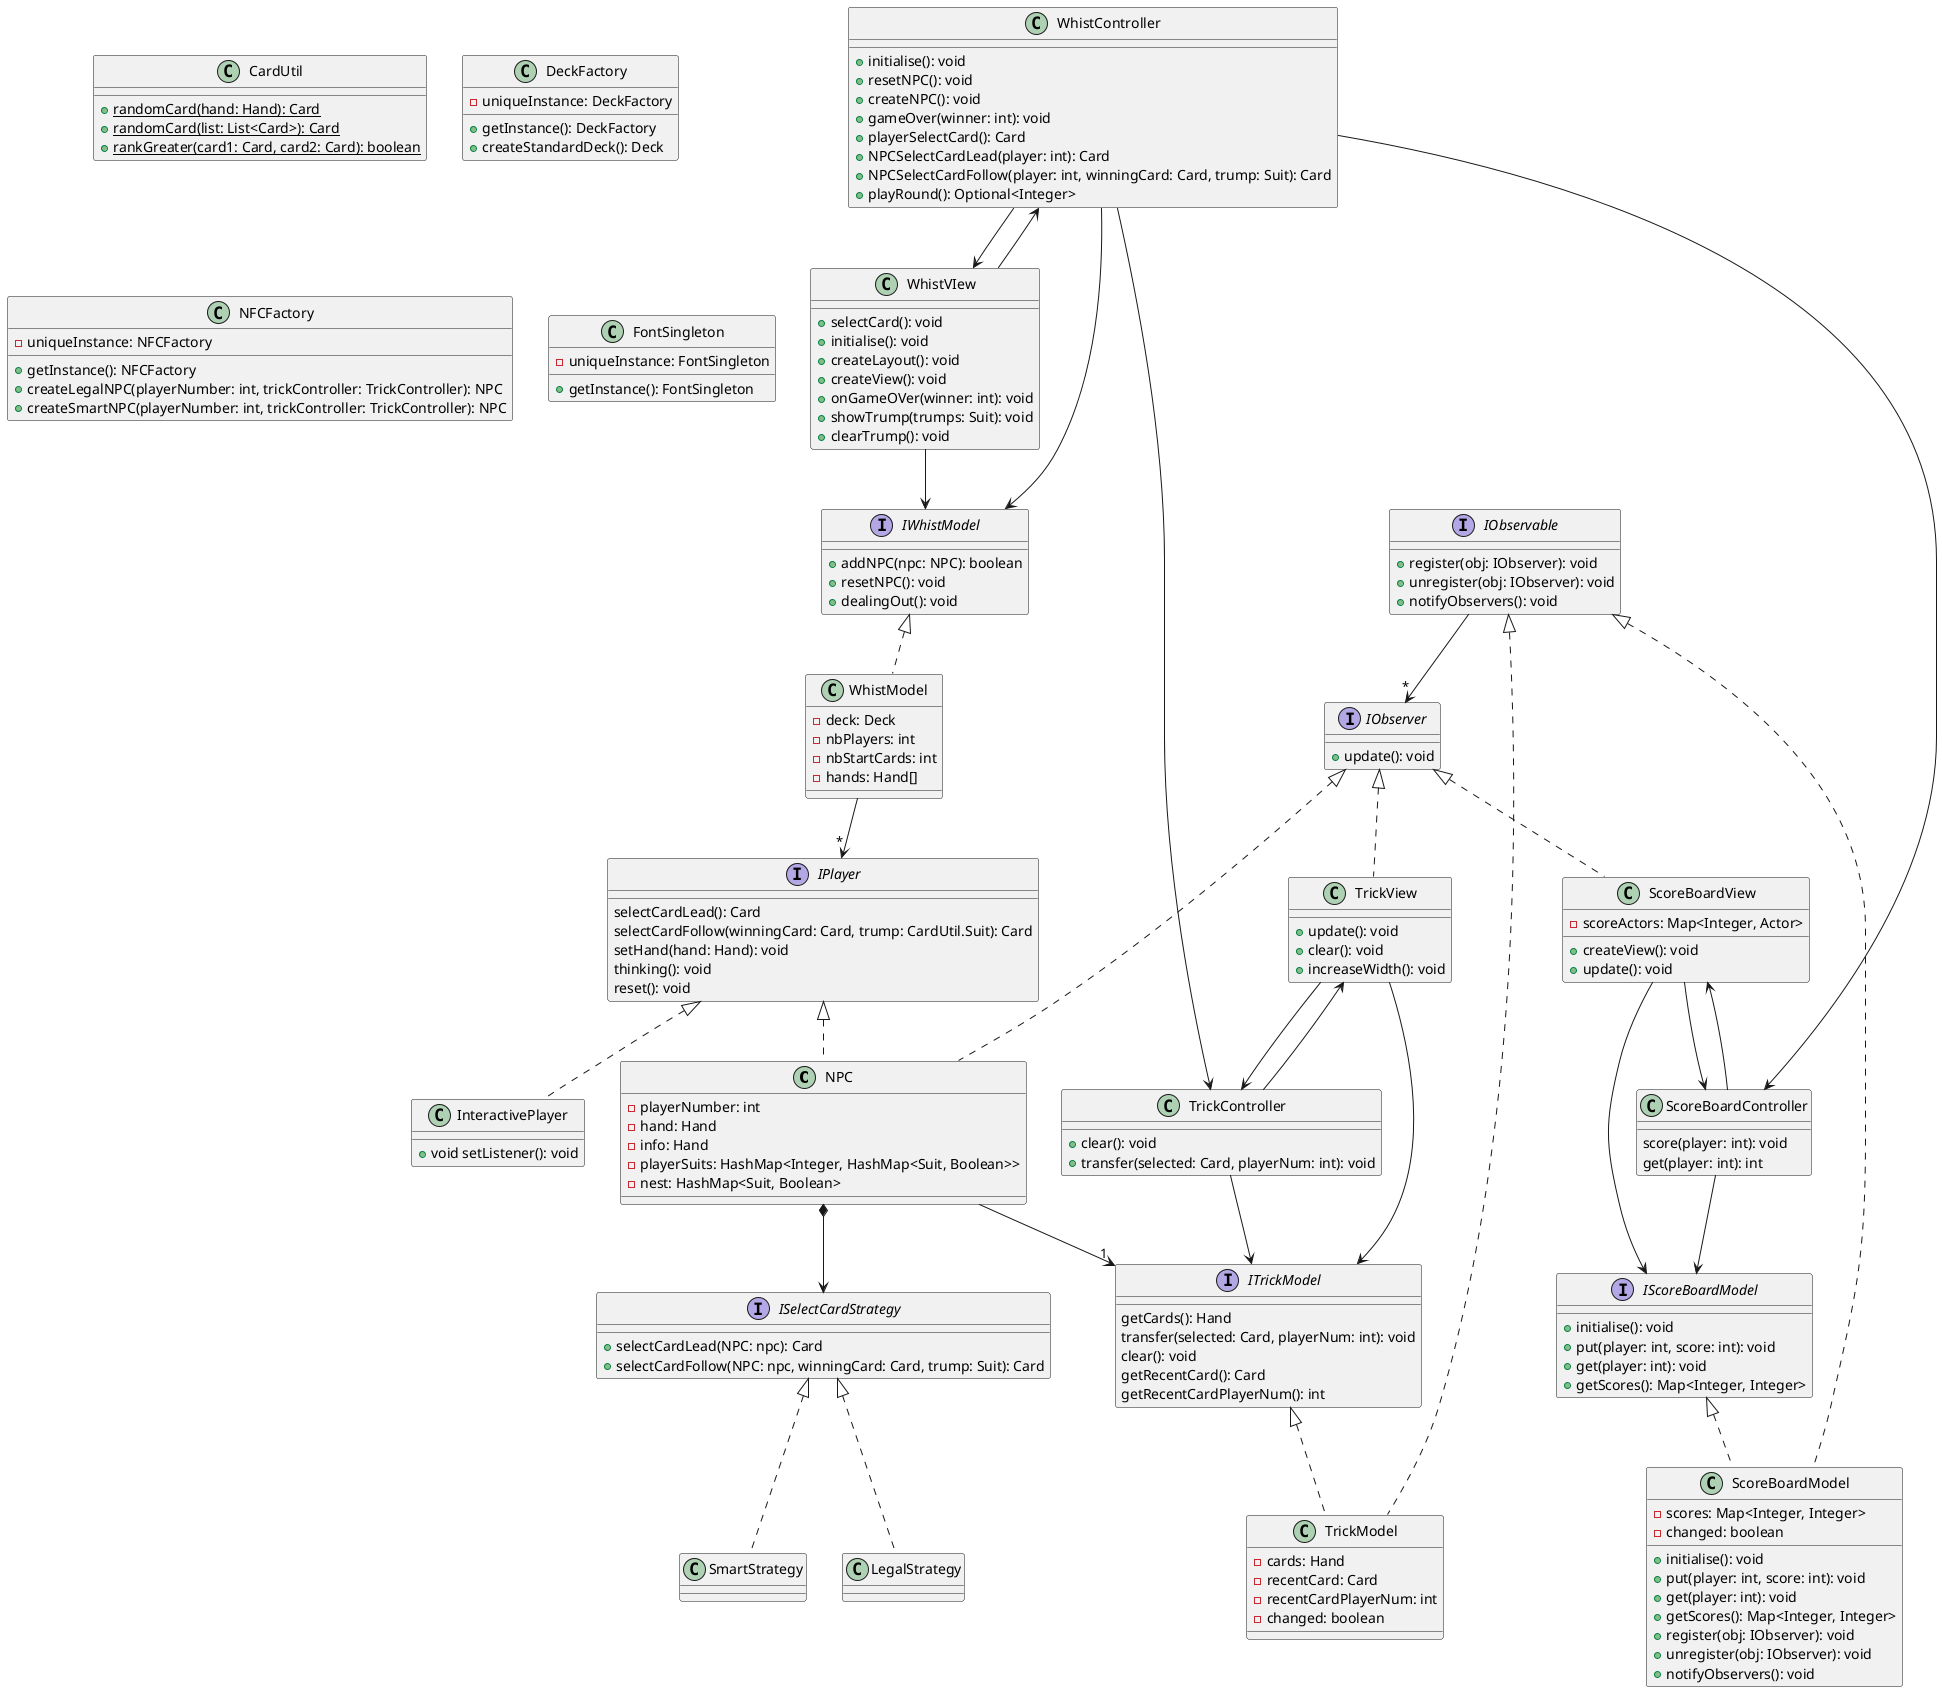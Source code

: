 @startuml

class NPC implements IObserver, IPlayer {
    - playerNumber: int
    - hand: Hand
    - info: Hand
    - playerSuits: HashMap<Integer, HashMap<Suit, Boolean>>
    - nest: HashMap<Suit, Boolean>
}

NPC *--> ISelectCardStrategy
NPC -->"1" ITrickModel

interface ISelectCardStrategy {
    + selectCardLead(NPC: npc): Card
    + selectCardFollow(NPC: npc, winningCard: Card, trump: Suit): Card
}

class SmartStrategy implements ISelectCardStrategy{
'    + selectCardLead(NPC: npc): Card
'    + selectCardFollow(NPC: npc, winningCard: Card, trump: Suit): Card
}

class LegalStrategy implements ISelectCardStrategy{
'    + selectCardLead(NPC: npc): Card
'    + selectCardFollow(NPC: npc, winningCard: Card, trump: Suit): Card
}

interface IObserver {
    + update(): void
}

interface IObservable {
    + register(obj: IObserver): void
    + unregister(obj: IObserver): void
    + notifyObservers(): void
}

interface ITrickModel {
    getCards(): Hand
    transfer(selected: Card, playerNum: int): void
    clear(): void
    getRecentCard(): Card
    getRecentCardPlayerNum(): int
}

class TrickModel implements IObservable, ITrickModel{
    - cards: Hand
    - recentCard: Card
    - recentCardPlayerNum: int
    - changed: boolean
}
IObservable --> "*" IObserver

class TrickView implements IObserver {
    + update(): void
    + clear(): void
    + increaseWidth(): void
}

TrickView --> TrickController
TrickView --> ITrickModel

class TrickController {
   + clear(): void
   + transfer(selected: Card, playerNum: int): void
}

TrickController --> ITrickModel
TrickController --> TrickView

interface IWhistModel{
    + addNPC(npc: NPC): boolean
    + resetNPC(): void
    + dealingOut(): void
}

class WhistModel implements IWhistModel{

    - deck: Deck
    - nbPlayers: int
    - nbStartCards: int
    - hands: Hand[]
}

WhistModel --> "*" IPlayer

class WhistVIew {
    + selectCard(): void
    + initialise(): void
    + createLayout(): void
    + createView(): void
    + onGameOVer(winner: int): void
    + showTrump(trumps: Suit): void
    + clearTrump(): void
}

WhistVIew --> IWhistModel

class WhistController{
    + initialise(): void
    + resetNPC(): void
    + createNPC(): void
    + gameOver(winner: int): void
    + playerSelectCard(): Card
    + NPCSelectCardLead(player: int): Card
    + NPCSelectCardFollow(player: int, winningCard: Card, trump: Suit): Card
    + playRound(): Optional<Integer>
}

WhistController --> IWhistModel
WhistController --> WhistVIew
WhistVIew --> WhistController
WhistController --> TrickController
WhistController --> ScoreBoardController

interface IScoreBoardModel {
    + initialise(): void
    + put(player: int, score: int): void
    + get(player: int): void
    + getScores(): Map<Integer, Integer>
}

class ScoreBoardModel implements IScoreBoardModel, IObservable{
    - scores: Map<Integer, Integer>
    - changed: boolean

    + initialise(): void
    + put(player: int, score: int): void
    + get(player: int): void
    + getScores(): Map<Integer, Integer>
    + register(obj: IObserver): void
    + unregister(obj: IObserver): void
    + notifyObservers(): void

}

class ScoreBoardView implements IObserver{
    - scoreActors: Map<Integer, Actor>

    + createView(): void
    + update(): void
}

ScoreBoardView --> IScoreBoardModel
ScoreBoardView --> ScoreBoardController

class ScoreBoardController {
    score(player: int): void
    get(player: int): int
}

ScoreBoardController --> IScoreBoardModel
ScoreBoardController --> ScoreBoardView

class CardUtil{
    + {static} randomCard(hand: Hand): Card
    + {static} randomCard(list: List<Card>): Card
    + {static} rankGreater(card1: Card, card2: Card): boolean
}

class DeckFactory {
    - uniqueInstance: DeckFactory
    + getInstance(): DeckFactory
    + createStandardDeck(): Deck
}

class NFCFactory {
    - uniqueInstance: NFCFactory
    + getInstance(): NFCFactory
    + createLegalNPC(playerNumber: int, trickController: TrickController): NPC
    + createSmartNPC(playerNumber: int, trickController: TrickController): NPC
}

class FontSingleton{
    - uniqueInstance: FontSingleton
    + getInstance(): FontSingleton
}

interface IPlayer {
    selectCardLead(): Card
    selectCardFollow(winningCard: Card, trump: CardUtil.Suit): Card
    setHand(hand: Hand): void
    thinking(): void
    reset(): void
}

class InteractivePlayer implements IPlayer {
    + void setListener(): void
}
@enduml